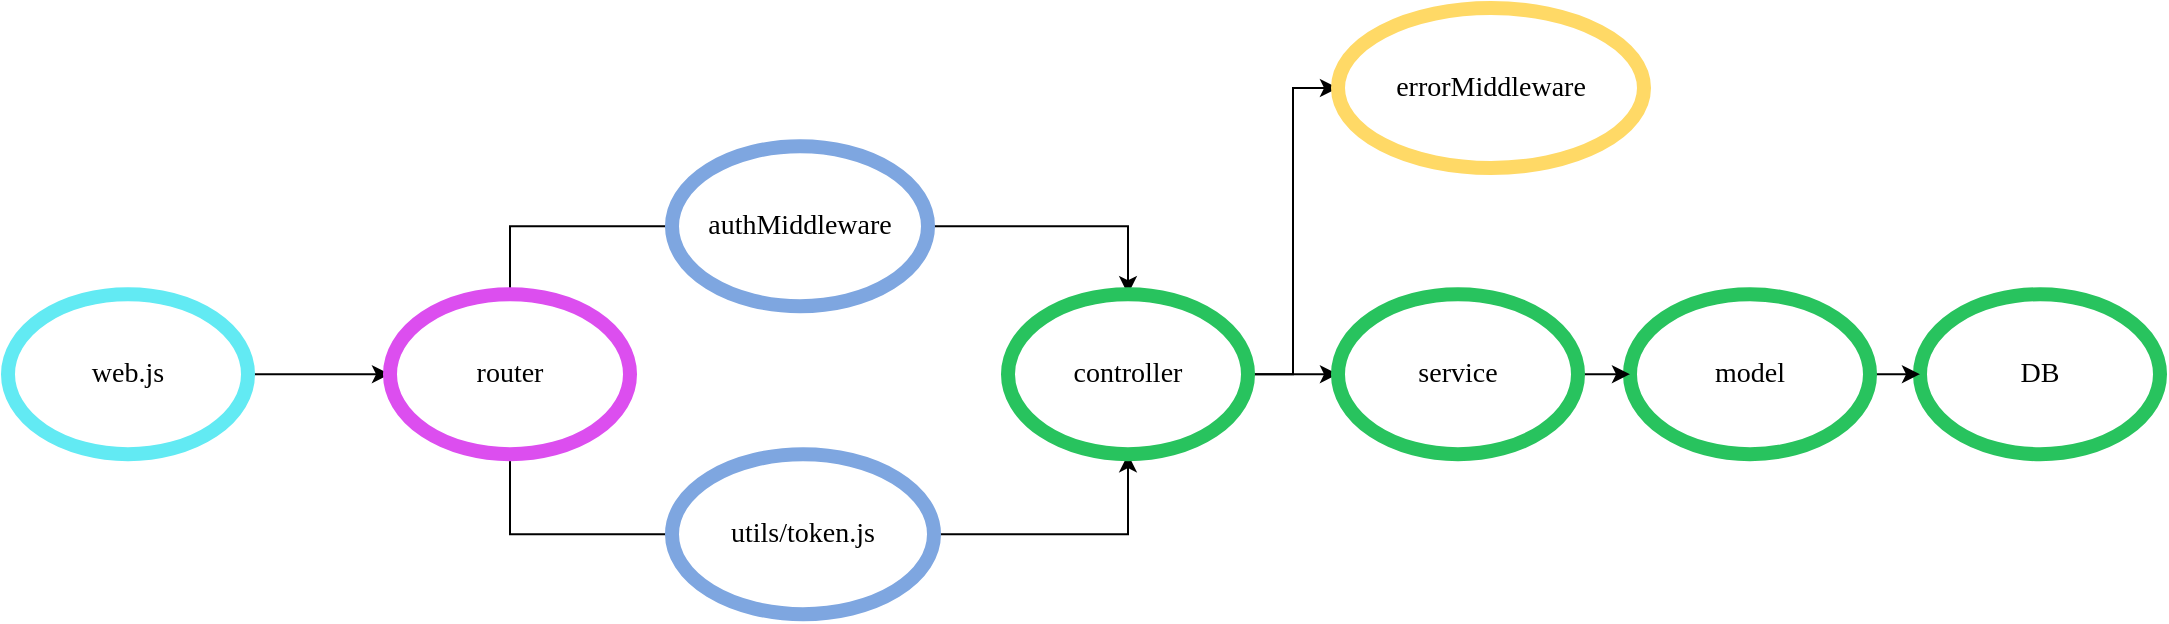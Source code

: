 <mxfile version="22.1.15" type="device">
  <diagram name="페이지-1" id="nJjQuzxzFOZdTHx67VrJ">
    <mxGraphModel dx="3332" dy="178" grid="0" gridSize="10" guides="1" tooltips="1" connect="1" arrows="1" fold="1" page="0" pageScale="1" pageWidth="1169" pageHeight="827" background="#FFFFFF" math="0" shadow="0">
      <root>
        <mxCell id="0" />
        <mxCell id="1" parent="0" />
        <mxCell id="q1l0Mfk32L4LQjD-C9zq-31" value="" style="edgeStyle=orthogonalEdgeStyle;rounded=0;orthogonalLoop=1;jettySize=auto;html=1;verticalAlign=top;" parent="1" edge="1">
          <mxGeometry relative="1" as="geometry">
            <mxPoint x="1940" y="250" as="sourcePoint" />
          </mxGeometry>
        </mxCell>
        <mxCell id="OyMu2iNL-Ahiej3jZJsJ-1" value="" style="edgeStyle=orthogonalEdgeStyle;rounded=0;orthogonalLoop=1;jettySize=auto;html=1;verticalAlign=top;" edge="1" parent="1">
          <mxGeometry relative="1" as="geometry">
            <mxPoint x="2280.667" y="297.556" as="sourcePoint" />
          </mxGeometry>
        </mxCell>
        <mxCell id="OyMu2iNL-Ahiej3jZJsJ-12" value="" style="edgeStyle=orthogonalEdgeStyle;rounded=0;orthogonalLoop=1;jettySize=auto;html=1;verticalAlign=top;" edge="1" parent="1">
          <mxGeometry relative="1" as="geometry">
            <mxPoint x="788" y="883.111" as="sourcePoint" />
          </mxGeometry>
        </mxCell>
        <mxCell id="OyMu2iNL-Ahiej3jZJsJ-13" value="" style="edgeStyle=orthogonalEdgeStyle;rounded=0;orthogonalLoop=1;jettySize=auto;html=1;fontStyle=0;fontSize=14;" edge="1" parent="1" source="OyMu2iNL-Ahiej3jZJsJ-14" target="OyMu2iNL-Ahiej3jZJsJ-17">
          <mxGeometry relative="1" as="geometry" />
        </mxCell>
        <mxCell id="OyMu2iNL-Ahiej3jZJsJ-14" value="web.js" style="ellipse;whiteSpace=wrap;html=1;strokeWidth=7;strokeColor=#62eaf3;fontSize=14;fontStyle=0;fontFamily=Lucida Console;" vertex="1" parent="1">
          <mxGeometry x="-2164" y="1132.111" width="120" height="80" as="geometry" />
        </mxCell>
        <mxCell id="OyMu2iNL-Ahiej3jZJsJ-15" style="edgeStyle=orthogonalEdgeStyle;rounded=0;orthogonalLoop=1;jettySize=auto;html=1;exitX=0.5;exitY=0;exitDx=0;exitDy=0;entryX=0;entryY=0.5;entryDx=0;entryDy=0;endArrow=none;endFill=0;" edge="1" parent="1" source="OyMu2iNL-Ahiej3jZJsJ-17" target="OyMu2iNL-Ahiej3jZJsJ-19">
          <mxGeometry relative="1" as="geometry" />
        </mxCell>
        <mxCell id="OyMu2iNL-Ahiej3jZJsJ-16" style="edgeStyle=orthogonalEdgeStyle;rounded=0;orthogonalLoop=1;jettySize=auto;html=1;exitX=0.5;exitY=1;exitDx=0;exitDy=0;entryX=0;entryY=0.5;entryDx=0;entryDy=0;endArrow=none;endFill=0;" edge="1" parent="1" source="OyMu2iNL-Ahiej3jZJsJ-17" target="OyMu2iNL-Ahiej3jZJsJ-21">
          <mxGeometry relative="1" as="geometry" />
        </mxCell>
        <mxCell id="OyMu2iNL-Ahiej3jZJsJ-17" value="router" style="ellipse;whiteSpace=wrap;html=1;strokeWidth=7;strokeColor=#dc4eef;fontSize=14;fontStyle=0;fontFamily=Lucida Console;" vertex="1" parent="1">
          <mxGeometry x="-1973" y="1132.111" width="120" height="80" as="geometry" />
        </mxCell>
        <mxCell id="OyMu2iNL-Ahiej3jZJsJ-27" style="edgeStyle=orthogonalEdgeStyle;rounded=0;orthogonalLoop=1;jettySize=auto;html=1;entryX=0.5;entryY=0;entryDx=0;entryDy=0;" edge="1" parent="1" source="OyMu2iNL-Ahiej3jZJsJ-19" target="OyMu2iNL-Ahiej3jZJsJ-23">
          <mxGeometry relative="1" as="geometry" />
        </mxCell>
        <mxCell id="OyMu2iNL-Ahiej3jZJsJ-19" value="authMiddleware" style="ellipse;whiteSpace=wrap;html=1;strokeWidth=7;strokeColor=#7EA6E0;fontSize=14;fontStyle=0;fontFamily=Lucida Console;" vertex="1" parent="1">
          <mxGeometry x="-1832" y="1058.11" width="128" height="80" as="geometry" />
        </mxCell>
        <mxCell id="OyMu2iNL-Ahiej3jZJsJ-28" style="edgeStyle=orthogonalEdgeStyle;rounded=0;orthogonalLoop=1;jettySize=auto;html=1;entryX=0.5;entryY=1;entryDx=0;entryDy=0;" edge="1" parent="1" source="OyMu2iNL-Ahiej3jZJsJ-21" target="OyMu2iNL-Ahiej3jZJsJ-23">
          <mxGeometry relative="1" as="geometry" />
        </mxCell>
        <mxCell id="OyMu2iNL-Ahiej3jZJsJ-21" value="utils/token.js" style="ellipse;whiteSpace=wrap;html=1;strokeWidth=7;strokeColor=#7EA6E0;fontSize=14;fontStyle=0;fontFamily=Lucida Console;" vertex="1" parent="1">
          <mxGeometry x="-1832" y="1212.11" width="131" height="80" as="geometry" />
        </mxCell>
        <mxCell id="OyMu2iNL-Ahiej3jZJsJ-22" value="DB" style="ellipse;whiteSpace=wrap;html=1;strokeWidth=7;strokeColor=#28C35E;fontSize=14;fontStyle=0;fontFamily=Lucida Console;" vertex="1" parent="1">
          <mxGeometry x="-1208" y="1132.111" width="120" height="80" as="geometry" />
        </mxCell>
        <mxCell id="OyMu2iNL-Ahiej3jZJsJ-31" style="edgeStyle=orthogonalEdgeStyle;rounded=0;orthogonalLoop=1;jettySize=auto;html=1;exitX=1;exitY=0.5;exitDx=0;exitDy=0;entryX=0;entryY=0.5;entryDx=0;entryDy=0;" edge="1" parent="1" source="OyMu2iNL-Ahiej3jZJsJ-23" target="OyMu2iNL-Ahiej3jZJsJ-25">
          <mxGeometry relative="1" as="geometry" />
        </mxCell>
        <mxCell id="OyMu2iNL-Ahiej3jZJsJ-34" style="edgeStyle=orthogonalEdgeStyle;rounded=0;orthogonalLoop=1;jettySize=auto;html=1;exitX=1;exitY=0.5;exitDx=0;exitDy=0;entryX=0;entryY=0.5;entryDx=0;entryDy=0;" edge="1" parent="1" source="OyMu2iNL-Ahiej3jZJsJ-23" target="OyMu2iNL-Ahiej3jZJsJ-26">
          <mxGeometry relative="1" as="geometry" />
        </mxCell>
        <mxCell id="OyMu2iNL-Ahiej3jZJsJ-23" value="controller" style="ellipse;whiteSpace=wrap;html=1;strokeWidth=7;strokeColor=#28C35E;fontSize=14;fontStyle=0;fontFamily=Lucida Console;" vertex="1" parent="1">
          <mxGeometry x="-1664" y="1132.111" width="120" height="80" as="geometry" />
        </mxCell>
        <mxCell id="OyMu2iNL-Ahiej3jZJsJ-33" value="" style="edgeStyle=orthogonalEdgeStyle;rounded=0;orthogonalLoop=1;jettySize=auto;html=1;" edge="1" parent="1" source="OyMu2iNL-Ahiej3jZJsJ-24" target="OyMu2iNL-Ahiej3jZJsJ-22">
          <mxGeometry relative="1" as="geometry" />
        </mxCell>
        <mxCell id="OyMu2iNL-Ahiej3jZJsJ-24" value="model" style="ellipse;whiteSpace=wrap;html=1;strokeWidth=7;strokeColor=#28C35E;fontSize=14;fontStyle=0;fontFamily=Lucida Console;" vertex="1" parent="1">
          <mxGeometry x="-1353" y="1132.111" width="120" height="80" as="geometry" />
        </mxCell>
        <mxCell id="OyMu2iNL-Ahiej3jZJsJ-32" style="edgeStyle=orthogonalEdgeStyle;rounded=0;orthogonalLoop=1;jettySize=auto;html=1;exitX=1;exitY=0.5;exitDx=0;exitDy=0;entryX=0;entryY=0.5;entryDx=0;entryDy=0;" edge="1" parent="1" source="OyMu2iNL-Ahiej3jZJsJ-25" target="OyMu2iNL-Ahiej3jZJsJ-24">
          <mxGeometry relative="1" as="geometry" />
        </mxCell>
        <mxCell id="OyMu2iNL-Ahiej3jZJsJ-25" value="service" style="ellipse;whiteSpace=wrap;html=1;strokeWidth=7;strokeColor=#28C35E;fontSize=14;fontStyle=0;fontFamily=Lucida Console;" vertex="1" parent="1">
          <mxGeometry x="-1499" y="1132.111" width="120" height="80" as="geometry" />
        </mxCell>
        <mxCell id="OyMu2iNL-Ahiej3jZJsJ-26" value="errorMiddleware" style="ellipse;whiteSpace=wrap;html=1;strokeWidth=7;strokeColor=#FFD966;fontSize=14;fontStyle=0;fontFamily=Lucida Console;" vertex="1" parent="1">
          <mxGeometry x="-1499" y="989" width="153" height="80" as="geometry" />
        </mxCell>
      </root>
    </mxGraphModel>
  </diagram>
</mxfile>
